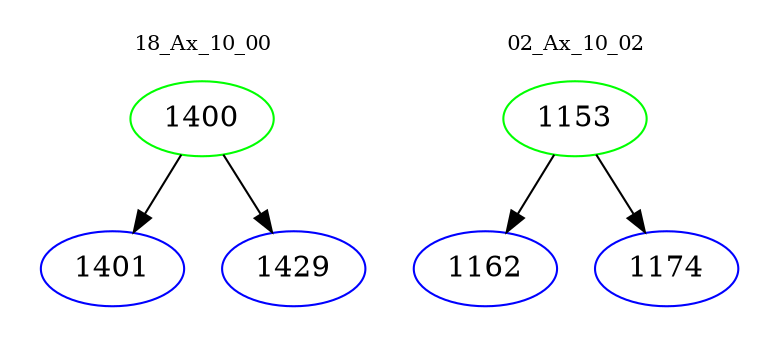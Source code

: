 digraph{
subgraph cluster_0 {
color = white
label = "18_Ax_10_00";
fontsize=10;
T0_1400 [label="1400", color="green"]
T0_1400 -> T0_1401 [color="black"]
T0_1401 [label="1401", color="blue"]
T0_1400 -> T0_1429 [color="black"]
T0_1429 [label="1429", color="blue"]
}
subgraph cluster_1 {
color = white
label = "02_Ax_10_02";
fontsize=10;
T1_1153 [label="1153", color="green"]
T1_1153 -> T1_1162 [color="black"]
T1_1162 [label="1162", color="blue"]
T1_1153 -> T1_1174 [color="black"]
T1_1174 [label="1174", color="blue"]
}
}

